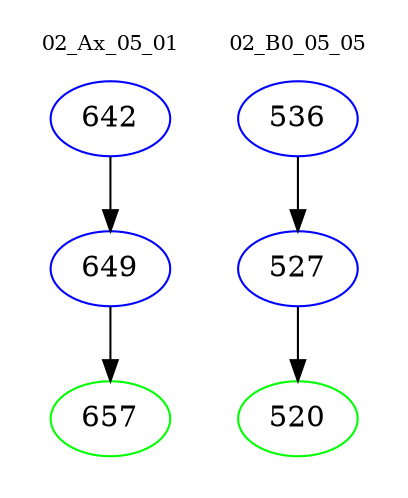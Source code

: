 digraph{
subgraph cluster_0 {
color = white
label = "02_Ax_05_01";
fontsize=10;
T0_642 [label="642", color="blue"]
T0_642 -> T0_649 [color="black"]
T0_649 [label="649", color="blue"]
T0_649 -> T0_657 [color="black"]
T0_657 [label="657", color="green"]
}
subgraph cluster_1 {
color = white
label = "02_B0_05_05";
fontsize=10;
T1_536 [label="536", color="blue"]
T1_536 -> T1_527 [color="black"]
T1_527 [label="527", color="blue"]
T1_527 -> T1_520 [color="black"]
T1_520 [label="520", color="green"]
}
}
